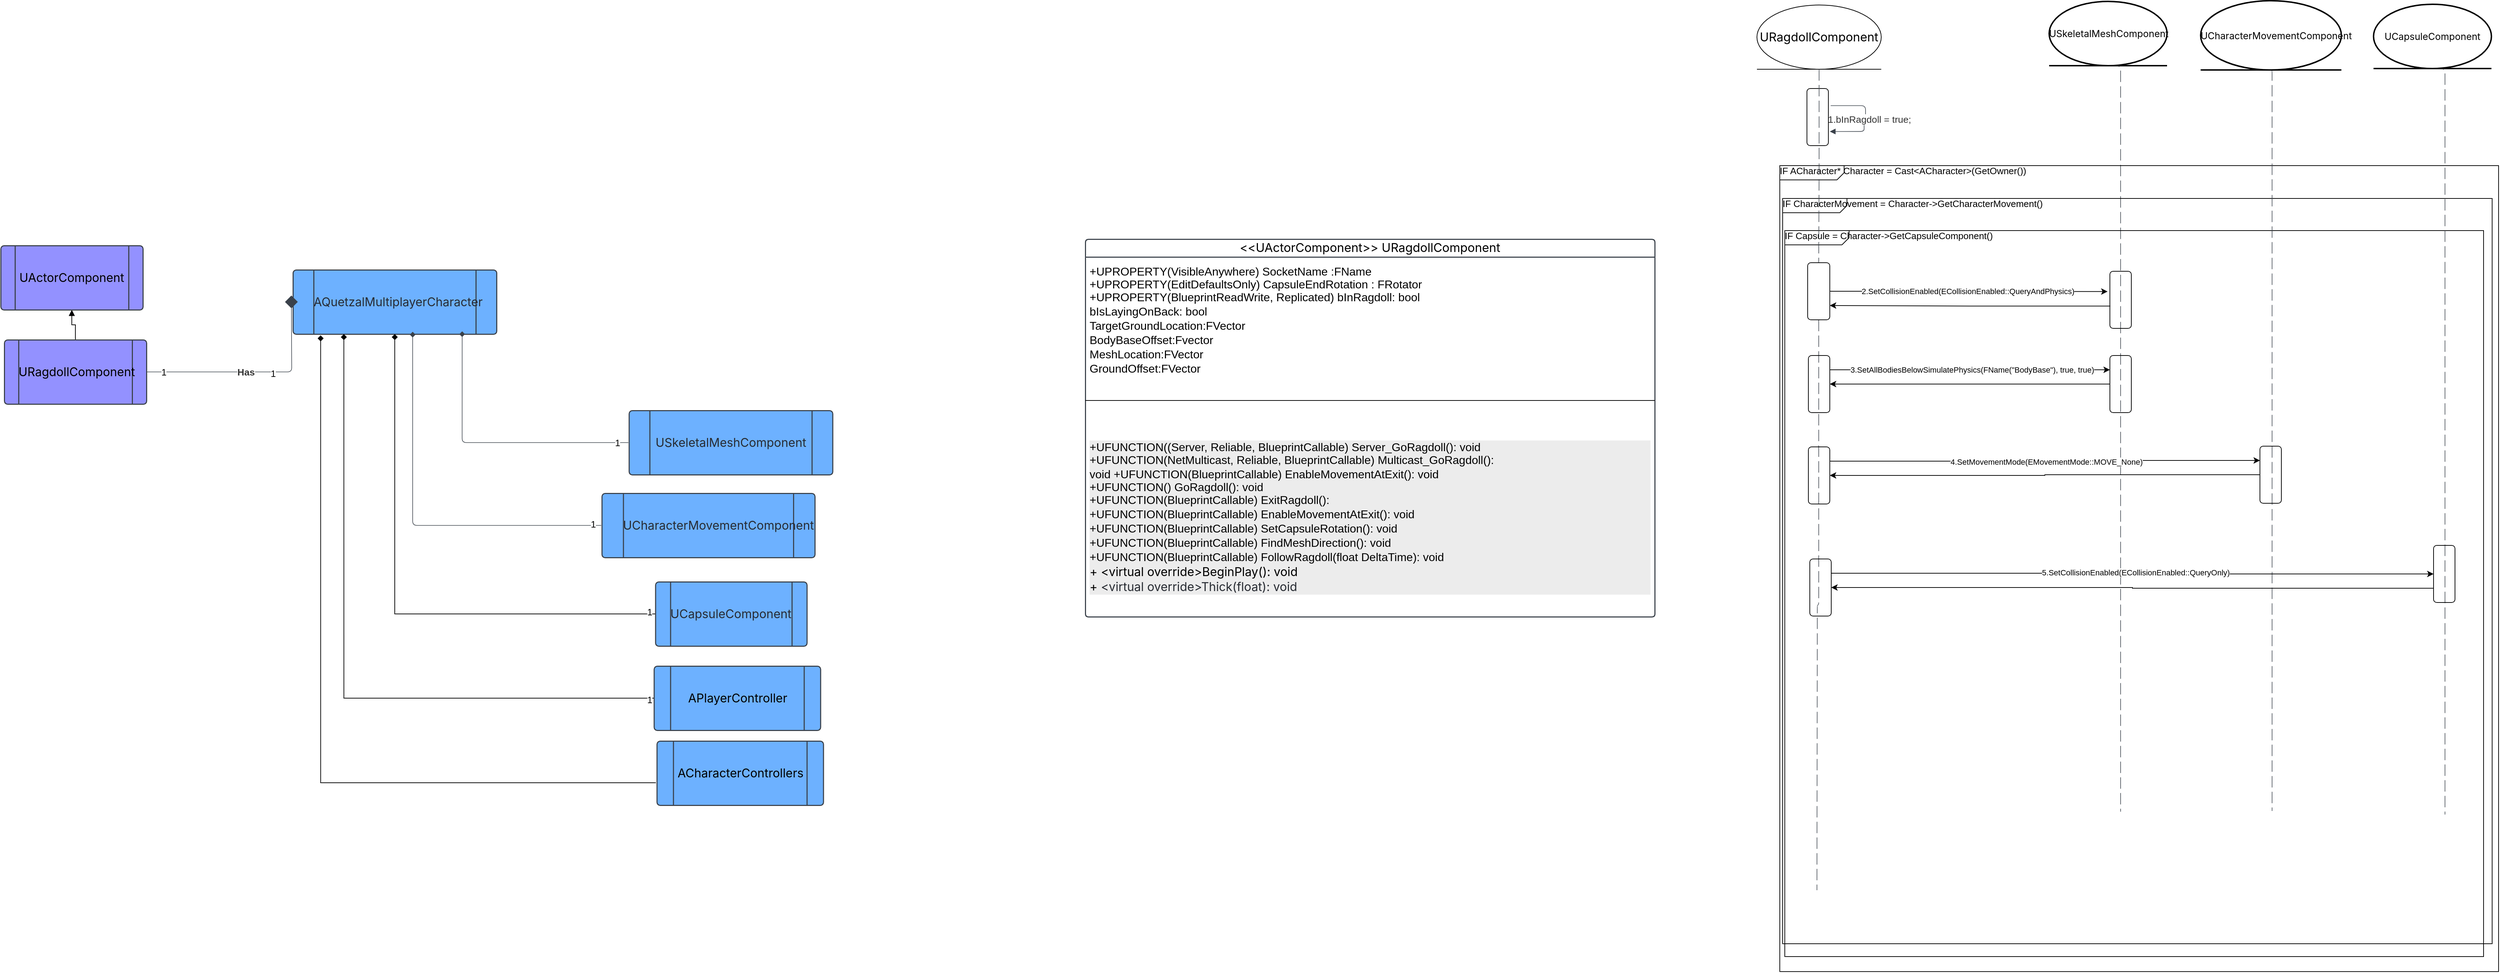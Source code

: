 <mxfile version="26.2.10">
  <diagram name="Página-1" id="5o-j0IRZiVISY8czo94T">
    <mxGraphModel grid="0" page="0" gridSize="10" guides="0" tooltips="1" connect="1" arrows="1" fold="1" pageScale="1" pageWidth="827" pageHeight="1169" math="0" shadow="0">
      <root>
        <mxCell id="0" />
        <mxCell id="1" parent="0" />
        <mxCell id="5hjRddKaAmeghHrOwZro-11" style="edgeStyle=orthogonalEdgeStyle;rounded=0;orthogonalLoop=1;jettySize=auto;html=1;endArrow=block;endFill=1;" edge="1" parent="1" source="ONONviB4J8LPyEMOx-6u-6" target="5hjRddKaAmeghHrOwZro-10">
          <mxGeometry relative="1" as="geometry" />
        </mxCell>
        <mxCell id="ONONviB4J8LPyEMOx-6u-6" value="URagdollComponent" style="html=1;overflow=block;blockSpacing=1;whiteSpace=wrap;shape=process;fontSize=16.7;fontFamily=Inter;fontColor=default;spacing=0;strokeColor=#3a414a;strokeOpacity=100;fillOpacity=100;rounded=1;absoluteArcSize=1;arcSize=9;fillColor=#9391ff;strokeWidth=1.5;lucidId=6xMXgC1lIibb;" vertex="1" parent="1">
          <mxGeometry x="-2279" y="-850" width="199" height="90" as="geometry" />
        </mxCell>
        <mxCell id="ONONviB4J8LPyEMOx-6u-7" value="&lt;span style=&quot;color: rgb(40, 44, 51);&quot;&gt;AQuetzalMultiplayerCharacter&amp;nbsp;&lt;/span&gt;" style="html=1;overflow=block;blockSpacing=1;whiteSpace=wrap;shape=process;fontSize=16.7;fontFamily=Inter;spacing=0;strokeColor=#3a414a;strokeOpacity=100;fillOpacity=100;rounded=1;absoluteArcSize=1;arcSize=9;fillColor=#6db1ff;strokeWidth=1.5;lucidId=MCMXT4IfDRuU;" vertex="1" parent="1">
          <mxGeometry x="-1875.0" y="-948" width="285" height="90" as="geometry" />
        </mxCell>
        <mxCell id="ONONviB4J8LPyEMOx-6u-8" value="" style="html=1;jettySize=18;whiteSpace=wrap;fontSize=13;strokeColor=#3a414a;strokeOpacity=100;strokeWidth=0.8;rounded=1;arcSize=12;edgeStyle=orthogonalEdgeStyle;startArrow=none;endArrow=diamond;endFill=1;endSize=16;exitX=1;exitY=0.5;entryX=0;entryY=0.912;entryPerimeter=0;lucidId=RCMXlzXOo8Pq;entryDx=0;entryDy=0;exitDx=0;exitDy=0;" edge="1" parent="1" source="ONONviB4J8LPyEMOx-6u-6">
          <mxGeometry width="100" height="100" relative="1" as="geometry">
            <Array as="points" />
            <mxPoint x="-2084.001" y="-863.77" as="sourcePoint" />
            <mxPoint x="-1877.21" y="-912.0" as="targetPoint" />
          </mxGeometry>
        </mxCell>
        <mxCell id="ONONviB4J8LPyEMOx-6u-9" value="Has" style="text;html=1;resizable=0;labelBackgroundColor=default;align=center;verticalAlign=middle;fontStyle=1;fontColor=#333333;fontSize=13.3;" vertex="1" parent="ONONviB4J8LPyEMOx-6u-8">
          <mxGeometry x="-0.103" relative="1" as="geometry">
            <mxPoint as="offset" />
          </mxGeometry>
        </mxCell>
        <mxCell id="ONONviB4J8LPyEMOx-6u-10" value="1" style="text;html=1;resizable=0;labelBackgroundColor=default;align=center;verticalAlign=middle;fontSize=13;" vertex="1" parent="ONONviB4J8LPyEMOx-6u-8">
          <mxGeometry x="-0.847" relative="1" as="geometry">
            <mxPoint as="offset" />
          </mxGeometry>
        </mxCell>
        <mxCell id="ONONviB4J8LPyEMOx-6u-11" value="1" style="text;html=1;resizable=0;labelBackgroundColor=default;align=center;verticalAlign=middle;fontSize=13;" vertex="1" parent="ONONviB4J8LPyEMOx-6u-8">
          <mxGeometry x="0.864" relative="1" as="geometry">
            <mxPoint x="-26" y="87" as="offset" />
          </mxGeometry>
        </mxCell>
        <mxCell id="ONONviB4J8LPyEMOx-6u-12" value="USkeletalMeshComponent" style="html=1;overflow=block;blockSpacing=1;whiteSpace=wrap;shape=process;fontSize=16.8;fontFamily=Inter;fontColor=#282c33;spacing=0;strokeColor=#3a414a;strokeOpacity=100;fillOpacity=100;rounded=1;absoluteArcSize=1;arcSize=9;fillColor=#6db1ff;strokeWidth=1.5;lucidId=ZGMXooF2HIh8;" vertex="1" parent="1">
          <mxGeometry x="-1404.68" y="-751" width="285" height="90" as="geometry" />
        </mxCell>
        <mxCell id="ONONviB4J8LPyEMOx-6u-13" value="" style="html=1;jettySize=18;whiteSpace=wrap;fontSize=13;strokeColor=#3a414a;strokeOpacity=100;strokeWidth=0.8;rounded=1;arcSize=12;edgeStyle=orthogonalEdgeStyle;startArrow=none;endArrow=diamond;endFill=1;exitX=-0.003;exitY=0.5;exitPerimeter=0;entryX=0.831;entryY=0.957;entryPerimeter=0;lucidId=lHMXohYHWqFD;entryDx=0;entryDy=0;" edge="1" parent="1" source="ONONviB4J8LPyEMOx-6u-12" target="ONONviB4J8LPyEMOx-6u-7">
          <mxGeometry width="100" height="100" relative="1" as="geometry">
            <Array as="points" />
          </mxGeometry>
        </mxCell>
        <mxCell id="ONONviB4J8LPyEMOx-6u-14" value="1" style="text;html=1;resizable=0;labelBackgroundColor=default;align=center;verticalAlign=middle;fontSize=13;" vertex="1" parent="ONONviB4J8LPyEMOx-6u-13">
          <mxGeometry x="-0.918" relative="1" as="geometry">
            <mxPoint as="offset" />
          </mxGeometry>
        </mxCell>
        <mxCell id="ONONviB4J8LPyEMOx-6u-15" value="UCharacterMovementComponent" style="html=1;overflow=block;blockSpacing=1;whiteSpace=wrap;shape=process;fontSize=16.8;fontFamily=Inter;fontColor=#282c33;spacing=0;strokeColor=#3a414a;strokeOpacity=100;fillOpacity=100;rounded=1;absoluteArcSize=1;arcSize=9;fillColor=#6db1ff;strokeWidth=1.5;lucidId=8HMXNsgJqi0x;" vertex="1" parent="1">
          <mxGeometry x="-1442.68" y="-635" width="298.14" height="90" as="geometry" />
        </mxCell>
        <mxCell id="ONONviB4J8LPyEMOx-6u-16" value="" style="html=1;jettySize=18;whiteSpace=wrap;fontSize=13;strokeColor=#3a414a;strokeOpacity=100;strokeWidth=0.8;rounded=1;arcSize=12;edgeStyle=orthogonalEdgeStyle;startArrow=none;endArrow=diamond;endFill=1;exitX=-0.003;exitY=0.5;exitPerimeter=0;lucidId=WIMXiD3seZzg;entryX=0.588;entryY=0.964;entryDx=0;entryDy=0;entryPerimeter=0;" edge="1" parent="1" source="ONONviB4J8LPyEMOx-6u-15" target="ONONviB4J8LPyEMOx-6u-7">
          <mxGeometry width="100" height="100" relative="1" as="geometry">
            <Array as="points" />
            <mxPoint x="-2065" y="-714" as="targetPoint" />
          </mxGeometry>
        </mxCell>
        <mxCell id="ONONviB4J8LPyEMOx-6u-17" value="1" style="text;html=1;resizable=0;labelBackgroundColor=default;align=center;verticalAlign=middle;fontSize=13;" vertex="1" parent="ONONviB4J8LPyEMOx-6u-16">
          <mxGeometry x="-0.947" relative="1" as="geometry">
            <mxPoint x="2" y="-2" as="offset" />
          </mxGeometry>
        </mxCell>
        <mxCell id="ONONviB4J8LPyEMOx-6u-130" value="" style="html=1;jettySize=18;whiteSpace=wrap;fontSize=13;strokeColor=#3a414a;strokeOpacity=100;dashed=1;fixDash=1;dashPattern=16 6;strokeWidth=0.8;rounded=1;arcSize=12;edgeStyle=orthogonalEdgeStyle;startArrow=none;endArrow=none;exitX=0;exitY=0.5;exitPerimeter=0;lucidId=qJNX.1JBUAcG;exitDx=0;exitDy=0;" edge="1" parent="1" source="ONONviB4J8LPyEMOx-6u-138">
          <mxGeometry width="100" height="100" relative="1" as="geometry">
            <Array as="points">
              <mxPoint x="683" y="-189" />
              <mxPoint x="683" y="-89" />
            </Array>
            <mxPoint x="683" y="-189" as="targetPoint" />
          </mxGeometry>
        </mxCell>
        <mxCell id="ONONviB4J8LPyEMOx-6u-136" value="" style="html=1;jettySize=18;whiteSpace=wrap;fontSize=13;strokeColor=#3a414a;strokeOpacity=100;dashed=1;fixDash=1;dashPattern=16 6;strokeWidth=0.8;rounded=1;arcSize=12;edgeStyle=orthogonalEdgeStyle;startArrow=none;endArrow=none;lucidId=qJNXwJdcmGzi;exitX=0.5;exitY=1;exitDx=0;exitDy=0;" edge="1" parent="1" source="ONONviB4J8LPyEMOx-6u-143">
          <mxGeometry width="100" height="100" relative="1" as="geometry">
            <Array as="points" />
            <mxPoint x="258" y="-79" as="targetPoint" />
            <mxPoint x="185" y="-1016" as="sourcePoint" />
          </mxGeometry>
        </mxCell>
        <mxCell id="ONONviB4J8LPyEMOx-6u-137" value="&lt;span style=&quot;font-size: 17px;&quot;&gt;URagdollComponent&lt;/span&gt;" style="html=1;overflow=block;blockSpacing=1;whiteSpace=wrap;shape=mxgraph.electrical.radio.microphone_1;direction=north;fontSize=13.3;fontFamily=Inter;spacing=0;strokeColor=#000000;rounded=1;absoluteArcSize=1;arcSize=9;fillColor=none;strokeWidth=1;lucidId=qJNX8VVLs-lt;" vertex="1" parent="1">
          <mxGeometry x="174" y="-1319" width="174" height="90" as="geometry" />
        </mxCell>
        <mxCell id="ONONviB4J8LPyEMOx-6u-138" value="USkeletalMeshComponent" style="html=1;overflow=block;blockSpacing=1;whiteSpace=wrap;shape=mxgraph.electrical.radio.microphone_1;direction=north;fontSize=13.3;fontFamily=Inter;spacing=0;strokeColor=#000000;rounded=1;absoluteArcSize=1;arcSize=9;fillColor=none;strokeWidth=2;lucidId=qJNXI6GYyZfF;" vertex="1" parent="1">
          <mxGeometry x="583" y="-1324" width="165" height="90" as="geometry" />
        </mxCell>
        <mxCell id="ONONviB4J8LPyEMOx-6u-139" value="" style="html=1;jettySize=18;whiteSpace=wrap;fontSize=13;strokeColor=#3a414a;strokeOpacity=100;strokeWidth=0.8;rounded=1;arcSize=12;edgeStyle=orthogonalEdgeStyle;startArrow=none;endArrow=block;endFill=1;exitX=1.056;exitY=0.391;exitPerimeter=0;lucidId=qJNXY2Lk8UHL;exitDx=0;exitDy=0;entryX=1.014;entryY=0.844;entryDx=0;entryDy=0;entryPerimeter=0;" edge="1" parent="1">
          <mxGeometry width="100" height="100" relative="1" as="geometry">
            <Array as="points">
              <mxPoint x="326" y="-1178" />
              <mxPoint x="326" y="-1155" />
              <mxPoint x="324" y="-1155" />
              <mxPoint x="324" y="-1142" />
            </Array>
            <mxPoint x="277.26" y="-1178.0" as="sourcePoint" />
            <mxPoint x="276.0" y="-1141.76" as="targetPoint" />
          </mxGeometry>
        </mxCell>
        <mxCell id="ONONviB4J8LPyEMOx-6u-140" value="1.bInRagdoll = true;&amp;nbsp;" style="text;html=1;resizable=0;labelBackgroundColor=default;align=center;verticalAlign=middle;fontColor=#333333;fontSize=13.3;" vertex="1" parent="ONONviB4J8LPyEMOx-6u-139">
          <mxGeometry relative="1" as="geometry">
            <mxPoint x="7" as="offset" />
          </mxGeometry>
        </mxCell>
        <mxCell id="5hjRddKaAmeghHrOwZro-42" style="edgeStyle=orthogonalEdgeStyle;rounded=0;orthogonalLoop=1;jettySize=auto;html=1;entryX=1;entryY=0.75;entryDx=0;entryDy=0;exitX=0.022;exitY=0.609;exitDx=0;exitDy=0;exitPerimeter=0;" edge="1" parent="1" source="ONONviB4J8LPyEMOx-6u-149" target="ONONviB4J8LPyEMOx-6u-143">
          <mxGeometry relative="1" as="geometry" />
        </mxCell>
        <mxCell id="ONONviB4J8LPyEMOx-6u-149" value="" style="html=1;overflow=block;blockSpacing=1;whiteSpace=wrap;fontSize=13;spacing=0;strokeColor=#000000;rounded=1;absoluteArcSize=1;arcSize=9;fillColor=none;strokeWidth=1;lucidId=qJNX-kTyZIqV;" vertex="1" parent="1">
          <mxGeometry x="668" y="-946" width="30" height="80" as="geometry" />
        </mxCell>
        <mxCell id="qVOJE7oRez6FL8-M6Vq6-142" value="&lt;div style=&quot;display: flex; justify-content: center; text-align: center; align-items: baseline; font-size: 0; line-height: 1.25;margin-top: -2px;&quot;&gt;&lt;span&gt;&lt;span style=&quot;font-size:16.8px;font-family: Inter;&quot;&gt;&amp;lt;&amp;lt;&lt;/span&gt;&lt;span style=&quot;font-family: Inter; font-size: 17px;&quot;&gt;UActorComponent&lt;/span&gt;&lt;span style=&quot;font-size:16.8px;font-family: Inter;&quot;&gt;&amp;gt;&amp;gt;&amp;nbsp;&lt;/span&gt;&lt;span style=&quot;font-family: Inter; font-size: 17px; background-color: transparent; color: light-dark(rgb(0, 0, 0), rgb(255, 255, 255));&quot;&gt;URagdollComponent&lt;/span&gt;&lt;/span&gt;&lt;/div&gt;" style="swimlane;childLayout=stackLayout;horizontal=1;horizontalStack=0;resizeParent=1;resizeParentMax=0;resizeLast=0;collapsible=0;fontStyle=0;marginBottom=0;swimlaneFillColor=#ffffff;startSize=25;whiteSpace=wrap;overflow=block;blockSpacing=1;html=1;fontSize=13;align=left;spacing=0;strokeColor=#3a414a;strokeOpacity=100;fillOpacity=100;rounded=1;absoluteArcSize=1;arcSize=9;fillColor=#ffffff;strokeWidth=1.5;" vertex="1" parent="1">
          <mxGeometry x="-766" y="-991" width="797" height="529" as="geometry" />
        </mxCell>
        <mxCell id="qVOJE7oRez6FL8-M6Vq6-143" value="&lt;div style=&quot;display: flex; justify-content: flex-start; text-align: left; align-items: baseline; line-height: 1.25; margin-top: -2px;&quot;&gt;&lt;span style=&quot;font-size: 16px;&quot;&gt;+UPROPERTY(VisibleAnywhere) SocketName :FName&lt;/span&gt;&lt;/div&gt;&lt;div style=&quot;display: flex; justify-content: flex-start; text-align: left; align-items: baseline; line-height: 1.25; margin-top: -2px;&quot;&gt;&lt;span style=&quot;font-size: 16px;&quot;&gt;+UPROPERTY(EditDefaultsOnly) CapsuleEndRotation :&amp;nbsp;FRotator&lt;/span&gt;&lt;br&gt;&lt;/div&gt;&lt;div style=&quot;display: flex; justify-content: flex-start; text-align: left; align-items: baseline; line-height: 1.25; margin-top: -2px;&quot;&gt;&lt;span style=&quot;font-size: 16px;&quot;&gt;+UPROPERTY(BlueprintReadWrite, Replicated) bInRagdoll: bool&lt;br&gt;bIsLayingOnBack: bool&lt;br&gt;TargetGroundLocation:FVector&lt;br&gt;BodyBaseOffset:Fvector&lt;br&gt;MeshLocation:FVector&lt;br&gt;GroundOffset:FVector&lt;/span&gt;&lt;span style=&quot;font-size: 16px;&quot;&gt;&lt;br&gt;&lt;/span&gt;&lt;br&gt;&lt;/div&gt;&lt;div style=&quot;display: flex; justify-content: flex-start; text-align: left; align-items: baseline; font-size: 0; line-height: 1.25;margin-top: -2px;&quot;&gt;&lt;span&gt;&lt;br&gt;&lt;/span&gt;&lt;/div&gt;" style="part=1;resizeHeight=0;strokeColor=none;fillColor=none;align=left;verticalAlign=middle;spacingLeft=4;spacingRight=4;rotatable=0;points=[[0,0.5],[1,0.5]];portConstraint=eastwest;swimlaneFillColor=#ffffff;strokeOpacity=100;fillOpacity=100;whiteSpace=wrap;overflow=block;blockSpacing=1;html=1;fontSize=13;" vertex="1" parent="qVOJE7oRez6FL8-M6Vq6-142">
          <mxGeometry y="25" width="797" height="175" as="geometry" />
        </mxCell>
        <mxCell id="qVOJE7oRez6FL8-M6Vq6-144" value="" style="line;strokeWidth=1;fillColor=none;align=left;verticalAlign=middle;spacingTop=-1;spacingLeft=3;spacingRight=3;rotatable=0;labelPosition=right;points=[];portConstraint=eastwest;" vertex="1" parent="qVOJE7oRez6FL8-M6Vq6-142">
          <mxGeometry y="200" width="797" height="52" as="geometry" />
        </mxCell>
        <mxCell id="qVOJE7oRez6FL8-M6Vq6-145" value="&lt;div style=&quot;display: flex; justify-content: flex-start; text-align: left; align-items: baseline; line-height: 1.25; margin-top: -2px;&quot;&gt;&lt;span style=&quot;font-size: 16px;&quot;&gt;&lt;div style=&quot;color: rgb(0, 0, 0); font-size: 13px; background-color: rgb(236, 236, 236); display: flex; justify-content: flex-start; align-items: baseline; line-height: 1.25; margin-top: -2px;&quot;&gt;&lt;span style=&quot;font-size: 16px;&quot;&gt;+UFUNCTION((Server, Reliable, BlueprintCallable) Server_GoRagdoll(): void&lt;/span&gt;&lt;br&gt;&lt;/div&gt;&lt;div style=&quot;color: rgb(0, 0, 0); font-size: 13px; background-color: rgb(236, 236, 236); display: flex; justify-content: flex-start; align-items: baseline; line-height: 1.25; margin-top: -2px;&quot;&gt;&lt;span style=&quot;font-size: 16px;&quot;&gt;+UFUNCTION(NetMulticast, Reliable, BlueprintCallable) Multicast_GoRagdoll(): void&amp;nbsp;&lt;span style=&quot;background-color: transparent; color: light-dark(rgb(0, 0, 0), rgb(255, 255, 255));&quot;&gt;+UFUNCTION(BlueprintCallable)&lt;/span&gt;&lt;font style=&quot;background-color: transparent; font-size: 13px;&quot;&gt;&lt;span style=&quot;font-size: 16px;&quot;&gt;&amp;nbsp;&lt;/span&gt;&lt;/font&gt;&lt;span style=&quot;background-color: transparent; color: light-dark(rgb(0, 0, 0), rgb(255, 255, 255));&quot;&gt;EnableMovementAtExit&lt;/span&gt;&lt;font style=&quot;background-color: transparent; font-size: 13px;&quot;&gt;&lt;span style=&quot;font-size: 16px;&quot;&gt;(): void&lt;/span&gt;&lt;/font&gt;&lt;/span&gt;&lt;/div&gt;&lt;div style=&quot;color: rgb(0, 0, 0); font-size: 13px; background-color: rgb(236, 236, 236); display: flex; justify-content: flex-start; align-items: baseline; line-height: 1.25; margin-top: -2px;&quot;&gt;&lt;span style=&quot;font-size: 16px;&quot;&gt;+UFUNCTION() GoRagdoll(): void&lt;/span&gt;&lt;br&gt;&lt;/div&gt;&lt;div style=&quot;color: rgb(0, 0, 0); font-size: 13px; background-color: rgb(236, 236, 236); display: flex; justify-content: flex-start; align-items: baseline; line-height: 1.25; margin-top: -2px;&quot;&gt;&lt;span style=&quot;font-size: 16px;&quot;&gt;+UFUNCTION(BlueprintCallable)&amp;nbsp;ExitRagdoll():&lt;br&gt;+UFUNCTION(BlueprintCallable)&amp;nbsp;EnableMovementAtExit(): void&lt;br&gt;+UFUNCTION(BlueprintCallable)&amp;nbsp;SetCapsuleRotation(): void&lt;br&gt;+UFUNCTION(BlueprintCallable)&amp;nbsp;FindMeshDirection(): void&lt;br&gt;+UFUNCTION(BlueprintCallable)&amp;nbsp;FollowRagdoll(float DeltaTime): void&lt;br&gt;&lt;span style=&quot;font-family: Inter; font-size: 16.8px; text-align: center;&quot;&gt;+ &amp;lt;virtual override&amp;gt;BeginPlay(): void&lt;br&gt;+&amp;nbsp;&lt;/span&gt;&lt;span style=&quot;font-family: Inter; font-size: 16.8px; text-align: center; color: rgb(40, 44, 51);&quot;&gt;&amp;lt;virtual override&amp;gt;Thick(float): void&lt;/span&gt;&lt;/span&gt;&lt;/div&gt;&lt;/span&gt;&lt;/div&gt;" style="part=1;resizeHeight=0;strokeColor=none;fillColor=none;align=left;verticalAlign=middle;spacingLeft=4;spacingRight=4;rotatable=0;points=[[0,0.5],[1,0.5]];portConstraint=eastwest;swimlaneFillColor=#ffffff;strokeOpacity=100;fillOpacity=100;whiteSpace=wrap;overflow=block;blockSpacing=1;html=1;fontSize=13;" vertex="1" parent="qVOJE7oRez6FL8-M6Vq6-142">
          <mxGeometry y="252" width="797" height="277" as="geometry" />
        </mxCell>
        <mxCell id="5hjRddKaAmeghHrOwZro-2" style="edgeStyle=orthogonalEdgeStyle;rounded=0;orthogonalLoop=1;jettySize=auto;html=1;exitX=0;exitY=0.5;exitDx=0;exitDy=0;endArrow=diamond;endFill=1;" edge="1" parent="1" source="5hjRddKaAmeghHrOwZro-1" target="ONONviB4J8LPyEMOx-6u-7">
          <mxGeometry relative="1" as="geometry">
            <mxPoint x="-2063" y="-819" as="targetPoint" />
          </mxGeometry>
        </mxCell>
        <mxCell id="5hjRddKaAmeghHrOwZro-1" value="UCapsuleComponent" style="html=1;overflow=block;blockSpacing=1;whiteSpace=wrap;shape=process;fontSize=16.8;fontFamily=Inter;fontColor=#282c33;spacing=0;strokeColor=#3a414a;strokeOpacity=100;fillOpacity=100;rounded=1;absoluteArcSize=1;arcSize=9;fillColor=#6db1ff;strokeWidth=1.5;lucidId=8HMXNsgJqi0x;" vertex="1" parent="1">
          <mxGeometry x="-1367.68" y="-511" width="212" height="90" as="geometry" />
        </mxCell>
        <mxCell id="5hjRddKaAmeghHrOwZro-3" value="1" style="text;html=1;resizable=0;labelBackgroundColor=default;align=center;verticalAlign=middle;fontSize=13;" vertex="1" parent="1">
          <mxGeometry x="-1370.008" y="-577" as="geometry">
            <mxPoint x="-6" y="108" as="offset" />
          </mxGeometry>
        </mxCell>
        <mxCell id="5hjRddKaAmeghHrOwZro-5" style="edgeStyle=orthogonalEdgeStyle;rounded=0;orthogonalLoop=1;jettySize=auto;html=1;endArrow=diamond;endFill=1;entryX=0.25;entryY=1;entryDx=0;entryDy=0;" edge="1" parent="1" source="5hjRddKaAmeghHrOwZro-4" target="ONONviB4J8LPyEMOx-6u-7">
          <mxGeometry relative="1" as="geometry">
            <mxPoint x="-2204" y="-760" as="targetPoint" />
          </mxGeometry>
        </mxCell>
        <mxCell id="5hjRddKaAmeghHrOwZro-4" value="&lt;span style=&quot;color: rgb(0, 0, 0);&quot;&gt;APlayerController&lt;/span&gt;" style="html=1;overflow=block;blockSpacing=1;whiteSpace=wrap;shape=process;fontSize=16.8;fontFamily=Inter;fontColor=#282c33;spacing=0;strokeColor=#3a414a;strokeOpacity=100;fillOpacity=100;rounded=1;absoluteArcSize=1;arcSize=9;fillColor=#6db1ff;strokeWidth=1.5;lucidId=8HMXNsgJqi0x;" vertex="1" parent="1">
          <mxGeometry x="-1369.68" y="-393" width="233" height="90" as="geometry" />
        </mxCell>
        <mxCell id="5hjRddKaAmeghHrOwZro-7" value="1" style="text;html=1;resizable=0;labelBackgroundColor=default;align=center;verticalAlign=middle;fontSize=13;" vertex="1" parent="1">
          <mxGeometry x="-1367.709" y="-579.002" as="geometry">
            <mxPoint x="-9" y="233" as="offset" />
          </mxGeometry>
        </mxCell>
        <mxCell id="5hjRddKaAmeghHrOwZro-10" value="UActorComponent" style="html=1;overflow=block;blockSpacing=1;whiteSpace=wrap;shape=process;fontSize=16.7;fontFamily=Inter;fontColor=default;spacing=0;strokeColor=#3a414a;strokeOpacity=100;fillOpacity=100;rounded=1;absoluteArcSize=1;arcSize=9;fillColor=#9391ff;strokeWidth=1.5;lucidId=6xMXgC1lIibb;" vertex="1" parent="1">
          <mxGeometry x="-2284" y="-982" width="199" height="90" as="geometry" />
        </mxCell>
        <mxCell id="5hjRddKaAmeghHrOwZro-13" value="&lt;span style=&quot;color: rgb(0, 0, 0);&quot;&gt;ACharacterControllers&lt;/span&gt;" style="html=1;overflow=block;blockSpacing=1;whiteSpace=wrap;shape=process;fontSize=16.8;fontFamily=Inter;fontColor=#282c33;spacing=0;strokeColor=#3a414a;strokeOpacity=100;fillOpacity=100;rounded=1;absoluteArcSize=1;arcSize=9;fillColor=#6db1ff;strokeWidth=1.5;lucidId=8HMXNsgJqi0x;" vertex="1" parent="1">
          <mxGeometry x="-1365.68" y="-288" width="233" height="90" as="geometry" />
        </mxCell>
        <mxCell id="5hjRddKaAmeghHrOwZro-14" style="edgeStyle=orthogonalEdgeStyle;rounded=0;orthogonalLoop=1;jettySize=auto;html=1;endArrow=diamond;endFill=1;entryX=0.136;entryY=1.02;entryDx=0;entryDy=0;entryPerimeter=0;exitX=-0.006;exitY=0.65;exitDx=0;exitDy=0;exitPerimeter=0;" edge="1" parent="1" source="5hjRddKaAmeghHrOwZro-13" target="ONONviB4J8LPyEMOx-6u-7">
          <mxGeometry relative="1" as="geometry">
            <mxPoint x="-2200" y="-653" as="targetPoint" />
            <mxPoint x="-1840" y="-224" as="sourcePoint" />
          </mxGeometry>
        </mxCell>
        <mxCell id="5hjRddKaAmeghHrOwZro-17" value="" style="html=1;overflow=block;blockSpacing=1;whiteSpace=wrap;fontSize=13;spacing=0;strokeColor=#000000;rounded=1;absoluteArcSize=1;arcSize=9;fillColor=none;strokeWidth=1;lucidId=qJNXHkAkifSc;" vertex="1" parent="1">
          <mxGeometry x="244" y="-1202" width="30" height="80" as="geometry" />
        </mxCell>
        <mxCell id="ONONviB4J8LPyEMOx-6u-135" value="IF ACharacter* Character = Cast&amp;lt;ACharacter&amp;gt;(GetOwner())" style="html=1;blockSpacing=1;whiteSpace=wrap;shape=mxgraph.sysml.package2;xSize=90;overflow=fill;fontSize=13;align=left;spacing=0;strokeColor=#000000;rounded=1;absoluteArcSize=1;arcSize=9;fillColor=none;strokeWidth=1;lucidId=qJNXjUY0Zkfb;" vertex="1" parent="1">
          <mxGeometry x="206" y="-1094" width="1006" height="1129.02" as="geometry" />
        </mxCell>
        <mxCell id="5hjRddKaAmeghHrOwZro-25" value="IF Capsule = Character-&amp;gt;GetCapsuleComponent()" style="html=1;blockSpacing=1;whiteSpace=wrap;shape=mxgraph.sysml.package2;xSize=90;overflow=fill;fontSize=13;align=left;spacing=0;strokeColor=#000000;rounded=1;absoluteArcSize=1;arcSize=9;fillColor=none;strokeWidth=1;lucidId=qJNXjUY0Zkfb;" vertex="1" parent="1">
          <mxGeometry x="213" y="-1003" width="978" height="1017" as="geometry" />
        </mxCell>
        <mxCell id="5hjRddKaAmeghHrOwZro-26" value="IF CharacterMovement = Character-&amp;gt;GetCharacterMovement()" style="html=1;blockSpacing=1;whiteSpace=wrap;shape=mxgraph.sysml.package2;xSize=90;overflow=fill;fontSize=13;align=left;spacing=0;strokeColor=#000000;rounded=1;absoluteArcSize=1;arcSize=9;fillColor=none;strokeWidth=1;lucidId=qJNXjUY0Zkfb;" vertex="1" parent="1">
          <mxGeometry x="210" y="-1048" width="993" height="1044" as="geometry" />
        </mxCell>
        <mxCell id="5hjRddKaAmeghHrOwZro-28" value="" style="html=1;jettySize=18;whiteSpace=wrap;fontSize=13;strokeColor=#3a414a;strokeOpacity=100;dashed=1;fixDash=1;dashPattern=16 6;strokeWidth=0.8;rounded=1;arcSize=12;edgeStyle=orthogonalEdgeStyle;startArrow=none;endArrow=none;lucidId=qJNXwJdcmGzi;" edge="1" parent="1" source="ONONviB4J8LPyEMOx-6u-137" target="ONONviB4J8LPyEMOx-6u-143">
          <mxGeometry width="100" height="100" relative="1" as="geometry">
            <Array as="points" />
            <mxPoint x="258" y="-79" as="targetPoint" />
            <mxPoint x="258" y="-977" as="sourcePoint" />
          </mxGeometry>
        </mxCell>
        <mxCell id="5hjRddKaAmeghHrOwZro-37" style="edgeStyle=orthogonalEdgeStyle;rounded=0;orthogonalLoop=1;jettySize=auto;html=1;entryX=-0.109;entryY=0.355;entryDx=0;entryDy=0;entryPerimeter=0;" edge="1" parent="1" source="ONONviB4J8LPyEMOx-6u-143" target="ONONviB4J8LPyEMOx-6u-149">
          <mxGeometry relative="1" as="geometry" />
        </mxCell>
        <mxCell id="5hjRddKaAmeghHrOwZro-38" value="Text" style="edgeLabel;html=1;align=center;verticalAlign=middle;resizable=0;points=[];" connectable="0" vertex="1" parent="5hjRddKaAmeghHrOwZro-37">
          <mxGeometry x="-0.023" y="-2" relative="1" as="geometry">
            <mxPoint as="offset" />
          </mxGeometry>
        </mxCell>
        <mxCell id="5hjRddKaAmeghHrOwZro-39" value="2.SetCollisionEnabled(ECollisionEnabled::QueryAndPhysics)" style="edgeLabel;html=1;align=center;verticalAlign=middle;resizable=0;points=[];" connectable="0" vertex="1" parent="5hjRddKaAmeghHrOwZro-37">
          <mxGeometry x="-0.009" relative="1" as="geometry">
            <mxPoint as="offset" />
          </mxGeometry>
        </mxCell>
        <mxCell id="ONONviB4J8LPyEMOx-6u-143" value="" style="html=1;overflow=block;blockSpacing=1;whiteSpace=wrap;fontSize=13;spacing=0;strokeColor=#000000;rounded=1;absoluteArcSize=1;arcSize=9;fillColor=none;strokeWidth=1;lucidId=qJNXHkAkifSc;" vertex="1" parent="1">
          <mxGeometry x="245" y="-958" width="31" height="80" as="geometry" />
        </mxCell>
        <mxCell id="5hjRddKaAmeghHrOwZro-29" value="" style="html=1;jettySize=18;whiteSpace=wrap;fontSize=13;strokeColor=#3a414a;strokeOpacity=100;dashed=1;fixDash=1;dashPattern=16 6;strokeWidth=0.8;rounded=1;arcSize=12;edgeStyle=orthogonalEdgeStyle;startArrow=none;endArrow=none;exitX=0;exitY=0.5;exitPerimeter=0;lucidId=qJNX.1JBUAcG;exitDx=0;exitDy=0;" edge="1" parent="1" source="5hjRddKaAmeghHrOwZro-30">
          <mxGeometry width="100" height="100" relative="1" as="geometry">
            <Array as="points">
              <mxPoint x="895" y="-190" />
              <mxPoint x="895" y="-90" />
            </Array>
            <mxPoint x="895" y="-190" as="targetPoint" />
          </mxGeometry>
        </mxCell>
        <mxCell id="5hjRddKaAmeghHrOwZro-30" value="UCharacterMovementComponent" style="html=1;overflow=block;blockSpacing=1;whiteSpace=wrap;shape=mxgraph.electrical.radio.microphone_1;direction=north;fontSize=13.3;fontFamily=Inter;spacing=0;strokeColor=#000000;rounded=1;absoluteArcSize=1;arcSize=9;fillColor=none;strokeWidth=2;lucidId=qJNXI6GYyZfF;" vertex="1" parent="1">
          <mxGeometry x="795" y="-1325" width="197" height="97" as="geometry" />
        </mxCell>
        <mxCell id="5hjRddKaAmeghHrOwZro-32" value="" style="html=1;jettySize=18;whiteSpace=wrap;fontSize=13;strokeColor=#3a414a;strokeOpacity=100;dashed=1;fixDash=1;dashPattern=16 6;strokeWidth=0.8;rounded=1;arcSize=12;edgeStyle=orthogonalEdgeStyle;startArrow=none;endArrow=none;exitX=0;exitY=0.5;exitPerimeter=0;lucidId=qJNX.1JBUAcG;exitDx=0;exitDy=0;" edge="1" parent="1" source="5hjRddKaAmeghHrOwZro-33">
          <mxGeometry width="100" height="100" relative="1" as="geometry">
            <Array as="points">
              <mxPoint x="1137" y="-185" />
              <mxPoint x="1137" y="-85" />
            </Array>
            <mxPoint x="1137" y="-185" as="targetPoint" />
          </mxGeometry>
        </mxCell>
        <mxCell id="5hjRddKaAmeghHrOwZro-33" value="UCapsuleComponent" style="html=1;overflow=block;blockSpacing=1;whiteSpace=wrap;shape=mxgraph.electrical.radio.microphone_1;direction=north;fontSize=13.3;fontFamily=Inter;spacing=0;strokeColor=#000000;rounded=1;absoluteArcSize=1;arcSize=9;fillColor=none;strokeWidth=2;lucidId=qJNXI6GYyZfF;" vertex="1" parent="1">
          <mxGeometry x="1037" y="-1320" width="165" height="90" as="geometry" />
        </mxCell>
        <mxCell id="5hjRddKaAmeghHrOwZro-49" style="edgeStyle=orthogonalEdgeStyle;rounded=0;orthogonalLoop=1;jettySize=auto;html=1;exitX=0;exitY=0.5;exitDx=0;exitDy=0;" edge="1" parent="1" source="5hjRddKaAmeghHrOwZro-43" target="5hjRddKaAmeghHrOwZro-45">
          <mxGeometry relative="1" as="geometry" />
        </mxCell>
        <mxCell id="5hjRddKaAmeghHrOwZro-43" value="" style="html=1;overflow=block;blockSpacing=1;whiteSpace=wrap;fontSize=13;spacing=0;strokeColor=#000000;rounded=1;absoluteArcSize=1;arcSize=9;fillColor=none;strokeWidth=1;lucidId=qJNX-kTyZIqV;" vertex="1" parent="1">
          <mxGeometry x="668" y="-828" width="30" height="80" as="geometry" />
        </mxCell>
        <mxCell id="5hjRddKaAmeghHrOwZro-46" style="edgeStyle=orthogonalEdgeStyle;rounded=0;orthogonalLoop=1;jettySize=auto;html=1;exitX=1;exitY=0.25;exitDx=0;exitDy=0;entryX=0;entryY=0.25;entryDx=0;entryDy=0;" edge="1" parent="1" source="5hjRddKaAmeghHrOwZro-45" target="5hjRddKaAmeghHrOwZro-43">
          <mxGeometry relative="1" as="geometry" />
        </mxCell>
        <mxCell id="5hjRddKaAmeghHrOwZro-48" value="3.SetAllBodiesBelowSimulatePhysics(FName(&quot;BodyBase&quot;), true, true)" style="edgeLabel;html=1;align=center;verticalAlign=middle;resizable=0;points=[];" connectable="0" vertex="1" parent="5hjRddKaAmeghHrOwZro-46">
          <mxGeometry x="-0.113" y="-3" relative="1" as="geometry">
            <mxPoint x="25" y="-3" as="offset" />
          </mxGeometry>
        </mxCell>
        <mxCell id="5hjRddKaAmeghHrOwZro-45" value="" style="html=1;overflow=block;blockSpacing=1;whiteSpace=wrap;fontSize=13;spacing=0;strokeColor=#000000;rounded=1;absoluteArcSize=1;arcSize=9;fillColor=none;strokeWidth=1;lucidId=qJNXHkAkifSc;" vertex="1" parent="1">
          <mxGeometry x="246" y="-828" width="30" height="80" as="geometry" />
        </mxCell>
        <mxCell id="5hjRddKaAmeghHrOwZro-54" style="edgeStyle=orthogonalEdgeStyle;rounded=0;orthogonalLoop=1;jettySize=auto;html=1;entryX=1;entryY=0.5;entryDx=0;entryDy=0;" edge="1" parent="1" source="5hjRddKaAmeghHrOwZro-50" target="5hjRddKaAmeghHrOwZro-51">
          <mxGeometry relative="1" as="geometry" />
        </mxCell>
        <mxCell id="5hjRddKaAmeghHrOwZro-50" value="" style="html=1;overflow=block;blockSpacing=1;whiteSpace=wrap;fontSize=13;spacing=0;strokeColor=#000000;rounded=1;absoluteArcSize=1;arcSize=9;fillColor=none;strokeWidth=1;lucidId=qJNX-kTyZIqV;" vertex="1" parent="1">
          <mxGeometry x="878" y="-701" width="30" height="80" as="geometry" />
        </mxCell>
        <mxCell id="5hjRddKaAmeghHrOwZro-53" style="edgeStyle=orthogonalEdgeStyle;rounded=0;orthogonalLoop=1;jettySize=auto;html=1;exitX=1;exitY=0.25;exitDx=0;exitDy=0;entryX=0;entryY=0.25;entryDx=0;entryDy=0;" edge="1" parent="1" source="5hjRddKaAmeghHrOwZro-51" target="5hjRddKaAmeghHrOwZro-50">
          <mxGeometry relative="1" as="geometry" />
        </mxCell>
        <mxCell id="5hjRddKaAmeghHrOwZro-55" value="4.SetMovementMode(EMovementMode::MOVE_None)" style="edgeLabel;html=1;align=center;verticalAlign=middle;resizable=0;points=[];" connectable="0" vertex="1" parent="5hjRddKaAmeghHrOwZro-53">
          <mxGeometry x="-0.002" y="-2" relative="1" as="geometry">
            <mxPoint y="1" as="offset" />
          </mxGeometry>
        </mxCell>
        <mxCell id="5hjRddKaAmeghHrOwZro-51" value="" style="html=1;overflow=block;blockSpacing=1;whiteSpace=wrap;fontSize=13;spacing=0;strokeColor=#000000;rounded=1;absoluteArcSize=1;arcSize=9;fillColor=none;strokeWidth=1;lucidId=qJNXHkAkifSc;" vertex="1" parent="1">
          <mxGeometry x="246" y="-700" width="30" height="80" as="geometry" />
        </mxCell>
        <mxCell id="5hjRddKaAmeghHrOwZro-58" style="edgeStyle=orthogonalEdgeStyle;rounded=0;orthogonalLoop=1;jettySize=auto;html=1;exitX=1;exitY=0.25;exitDx=0;exitDy=0;" edge="1" parent="1" source="5hjRddKaAmeghHrOwZro-56" target="5hjRddKaAmeghHrOwZro-57">
          <mxGeometry relative="1" as="geometry" />
        </mxCell>
        <mxCell id="5hjRddKaAmeghHrOwZro-59" value="&lt;b&gt;Text&lt;/b&gt;" style="edgeLabel;html=1;align=center;verticalAlign=middle;resizable=0;points=[];" connectable="0" vertex="1" parent="5hjRddKaAmeghHrOwZro-58">
          <mxGeometry x="-0.006" y="3" relative="1" as="geometry">
            <mxPoint as="offset" />
          </mxGeometry>
        </mxCell>
        <mxCell id="5hjRddKaAmeghHrOwZro-60" value="5.SetCollisionEnabled(ECollisionEnabled::QueryOnly)" style="edgeLabel;html=1;align=center;verticalAlign=middle;resizable=0;points=[];" connectable="0" vertex="1" parent="5hjRddKaAmeghHrOwZro-58">
          <mxGeometry x="0.012" y="3" relative="1" as="geometry">
            <mxPoint y="1" as="offset" />
          </mxGeometry>
        </mxCell>
        <mxCell id="5hjRddKaAmeghHrOwZro-56" value="" style="html=1;overflow=block;blockSpacing=1;whiteSpace=wrap;fontSize=13;spacing=0;strokeColor=#000000;rounded=1;absoluteArcSize=1;arcSize=9;fillColor=none;strokeWidth=1;lucidId=qJNXHkAkifSc;" vertex="1" parent="1">
          <mxGeometry x="248" y="-543" width="30" height="80" as="geometry" />
        </mxCell>
        <mxCell id="5hjRddKaAmeghHrOwZro-61" style="edgeStyle=orthogonalEdgeStyle;rounded=0;orthogonalLoop=1;jettySize=auto;html=1;exitX=0;exitY=0.75;exitDx=0;exitDy=0;entryX=1;entryY=0.5;entryDx=0;entryDy=0;" edge="1" parent="1" source="5hjRddKaAmeghHrOwZro-57" target="5hjRddKaAmeghHrOwZro-56">
          <mxGeometry relative="1" as="geometry" />
        </mxCell>
        <mxCell id="5hjRddKaAmeghHrOwZro-57" value="" style="html=1;overflow=block;blockSpacing=1;whiteSpace=wrap;fontSize=13;spacing=0;strokeColor=#000000;rounded=1;absoluteArcSize=1;arcSize=9;fillColor=none;strokeWidth=1;lucidId=qJNX-kTyZIqV;" vertex="1" parent="1">
          <mxGeometry x="1121" y="-562" width="30" height="80" as="geometry" />
        </mxCell>
      </root>
    </mxGraphModel>
  </diagram>
</mxfile>

